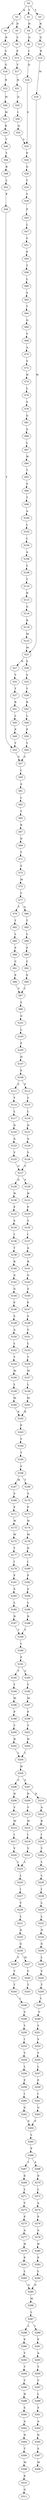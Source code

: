strict digraph  {
	S0 -> S1 [ label = Y ];
	S0 -> S2 [ label = A ];
	S0 -> S3 [ label = T ];
	S1 -> S4 [ label = H ];
	S2 -> S5 [ label = D ];
	S2 -> S6 [ label = C ];
	S3 -> S7 [ label = R ];
	S4 -> S8 [ label = Q ];
	S5 -> S9 [ label = C ];
	S6 -> S10 [ label = R ];
	S7 -> S11 [ label = G ];
	S8 -> S12 [ label = I ];
	S9 -> S13 [ label = F ];
	S10 -> S14 [ label = S ];
	S11 -> S15 [ label = R ];
	S12 -> S16 [ label = Q ];
	S13 -> S17 [ label = Y ];
	S14 -> S18 [ label = G ];
	S15 -> S19 [ label = M ];
	S16 -> S20 [ label = S ];
	S17 -> S21 [ label = H ];
	S18 -> S22 [ label = N ];
	S19 -> S23 [ label = M ];
	S20 -> S24 [ label = P ];
	S21 -> S25 [ label = Q ];
	S22 -> S26 [ label = M ];
	S23 -> S27 [ label = N ];
	S23 -> S28 [ label = S ];
	S24 -> S29 [ label = G ];
	S25 -> S30 [ label = I ];
	S26 -> S31 [ label = M ];
	S27 -> S32 [ label = T ];
	S28 -> S33 [ label = S ];
	S29 -> S34 [ label = C ];
	S30 -> S35 [ label = Q ];
	S31 -> S36 [ label = R ];
	S32 -> S37 [ label = Y ];
	S33 -> S38 [ label = Y ];
	S34 -> S39 [ label = Y ];
	S35 -> S20 [ label = S ];
	S36 -> S40 [ label = T ];
	S37 -> S41 [ label = R ];
	S38 -> S42 [ label = R ];
	S39 -> S43 [ label = P ];
	S40 -> S44 [ label = Y ];
	S41 -> S45 [ label = L ];
	S42 -> S46 [ label = L ];
	S43 -> S47 [ label = L ];
	S44 -> S48 [ label = R ];
	S45 -> S49 [ label = P ];
	S46 -> S50 [ label = P ];
	S47 -> S51 [ label = C ];
	S48 -> S52 [ label = L ];
	S49 -> S53 [ label = Y ];
	S50 -> S54 [ label = Y ];
	S51 -> S55 [ label = F ];
	S52 -> S56 [ label = P ];
	S53 -> S57 [ label = S ];
	S54 -> S57 [ label = S ];
	S55 -> S58 [ label = T ];
	S56 -> S53 [ label = Y ];
	S57 -> S59 [ label = I ];
	S58 -> S60 [ label = L ];
	S59 -> S61 [ label = A ];
	S60 -> S62 [ label = S ];
	S61 -> S63 [ label = L ];
	S62 -> S64 [ label = T ];
	S63 -> S65 [ label = Y ];
	S64 -> S66 [ label = Q ];
	S65 -> S67 [ label = R ];
	S66 -> S68 [ label = V ];
	S67 -> S69 [ label = D ];
	S68 -> S70 [ label = A ];
	S69 -> S71 [ label = Y ];
	S70 -> S72 [ label = S ];
	S71 -> S73 [ label = S ];
	S72 -> S74 [ label = H ];
	S73 -> S75 [ label = M ];
	S74 -> S76 [ label = L ];
	S75 -> S77 [ label = V ];
	S76 -> S78 [ label = S ];
	S77 -> S79 [ label = T ];
	S77 -> S80 [ label = A ];
	S78 -> S81 [ label = G ];
	S79 -> S82 [ label = Y ];
	S80 -> S83 [ label = Y ];
	S81 -> S84 [ label = S ];
	S82 -> S85 [ label = L ];
	S83 -> S86 [ label = L ];
	S84 -> S87 [ label = L ];
	S85 -> S88 [ label = F ];
	S86 -> S89 [ label = F ];
	S87 -> S90 [ label = W ];
	S88 -> S91 [ label = C ];
	S89 -> S92 [ label = C ];
	S90 -> S93 [ label = T ];
	S91 -> S94 [ label = E ];
	S92 -> S95 [ label = E ];
	S93 -> S96 [ label = S ];
	S94 -> S97 [ label = T ];
	S95 -> S97 [ label = T ];
	S96 -> S98 [ label = T ];
	S97 -> S99 [ label = S ];
	S98 -> S100 [ label = A ];
	S99 -> S101 [ label = G ];
	S100 -> S102 [ label = L ];
	S101 -> S103 [ label = L ];
	S102 -> S104 [ label = L ];
	S103 -> S105 [ label = F ];
	S104 -> S106 [ label = A ];
	S105 -> S107 [ label = H ];
	S106 -> S108 [ label = C ];
	S107 -> S109 [ label = F ];
	S108 -> S110 [ label = T ];
	S109 -> S111 [ label = S ];
	S109 -> S112 [ label = F ];
	S110 -> S113 [ label = R ];
	S111 -> S114 [ label = Y ];
	S112 -> S115 [ label = Y ];
	S113 -> S116 [ label = G ];
	S114 -> S117 [ label = L ];
	S115 -> S118 [ label = L ];
	S116 -> S119 [ label = R ];
	S117 -> S120 [ label = Q ];
	S118 -> S121 [ label = Q ];
	S119 -> S122 [ label = M ];
	S120 -> S123 [ label = A ];
	S121 -> S124 [ label = A ];
	S122 -> S23 [ label = M ];
	S123 -> S125 [ label = V ];
	S124 -> S126 [ label = V ];
	S125 -> S127 [ label = C ];
	S126 -> S127 [ label = C ];
	S127 -> S128 [ label = G ];
	S127 -> S129 [ label = S ];
	S128 -> S130 [ label = H ];
	S129 -> S131 [ label = H ];
	S130 -> S132 [ label = F ];
	S131 -> S133 [ label = F ];
	S132 -> S134 [ label = S ];
	S133 -> S135 [ label = S ];
	S134 -> S136 [ label = I ];
	S135 -> S137 [ label = I ];
	S136 -> S138 [ label = T ];
	S137 -> S139 [ label = A ];
	S138 -> S140 [ label = R ];
	S139 -> S141 [ label = R ];
	S140 -> S142 [ label = G ];
	S141 -> S143 [ label = G ];
	S142 -> S144 [ label = G ];
	S143 -> S145 [ label = S ];
	S144 -> S146 [ label = P ];
	S145 -> S147 [ label = P ];
	S146 -> S148 [ label = S ];
	S147 -> S149 [ label = S ];
	S148 -> S150 [ label = A ];
	S149 -> S151 [ label = V ];
	S150 -> S152 [ label = L ];
	S151 -> S153 [ label = L ];
	S152 -> S154 [ label = T ];
	S153 -> S155 [ label = T ];
	S154 -> S156 [ label = M ];
	S155 -> S157 [ label = M ];
	S156 -> S158 [ label = L ];
	S157 -> S159 [ label = L ];
	S158 -> S160 [ label = M ];
	S159 -> S161 [ label = M ];
	S160 -> S162 [ label = K ];
	S161 -> S162 [ label = K ];
	S162 -> S163 [ label = P ];
	S163 -> S164 [ label = V ];
	S164 -> S165 [ label = T ];
	S165 -> S166 [ label = V ];
	S166 -> S167 [ label = M ];
	S166 -> S168 [ label = T ];
	S167 -> S169 [ label = S ];
	S168 -> S170 [ label = S ];
	S169 -> S171 [ label = F ];
	S170 -> S172 [ label = F ];
	S171 -> S173 [ label = W ];
	S172 -> S174 [ label = W ];
	S173 -> S175 [ label = M ];
	S174 -> S176 [ label = M ];
	S175 -> S177 [ label = Y ];
	S176 -> S178 [ label = D ];
	S177 -> S179 [ label = I ];
	S178 -> S180 [ label = I ];
	S179 -> S181 [ label = F ];
	S180 -> S182 [ label = F ];
	S181 -> S183 [ label = S ];
	S182 -> S184 [ label = S ];
	S183 -> S185 [ label = L ];
	S184 -> S186 [ label = L ];
	S185 -> S187 [ label = N ];
	S186 -> S188 [ label = N ];
	S187 -> S189 [ label = T ];
	S188 -> S189 [ label = T ];
	S189 -> S190 [ label = L ];
	S190 -> S191 [ label = F ];
	S191 -> S192 [ label = Y ];
	S191 -> S193 [ label = S ];
	S192 -> S194 [ label = Y ];
	S193 -> S195 [ label = Y ];
	S194 -> S196 [ label = M ];
	S195 -> S197 [ label = M ];
	S196 -> S198 [ label = P ];
	S197 -> S199 [ label = P ];
	S198 -> S200 [ label = T ];
	S199 -> S201 [ label = T ];
	S200 -> S202 [ label = H ];
	S201 -> S203 [ label = H ];
	S202 -> S204 [ label = L ];
	S203 -> S204 [ label = L ];
	S204 -> S205 [ label = H ];
	S205 -> S206 [ label = C ];
	S205 -> S207 [ label = S ];
	S206 -> S208 [ label = N ];
	S207 -> S209 [ label = N ];
	S207 -> S210 [ label = D ];
	S208 -> S211 [ label = V ];
	S209 -> S212 [ label = V ];
	S210 -> S213 [ label = A ];
	S211 -> S214 [ label = M ];
	S212 -> S215 [ label = M ];
	S213 -> S216 [ label = R ];
	S214 -> S217 [ label = I ];
	S215 -> S218 [ label = I ];
	S216 -> S219 [ label = I ];
	S217 -> S220 [ label = V ];
	S218 -> S221 [ label = V ];
	S219 -> S222 [ label = V ];
	S220 -> S223 [ label = L ];
	S221 -> S223 [ label = L ];
	S222 -> S224 [ label = L ];
	S223 -> S225 [ label = L ];
	S224 -> S226 [ label = L ];
	S225 -> S227 [ label = I ];
	S226 -> S228 [ label = I ];
	S227 -> S229 [ label = V ];
	S228 -> S230 [ label = L ];
	S229 -> S231 [ label = L ];
	S230 -> S232 [ label = L ];
	S231 -> S233 [ label = N ];
	S232 -> S234 [ label = N ];
	S233 -> S235 [ label = G ];
	S234 -> S236 [ label = G ];
	S235 -> S237 [ label = M ];
	S235 -> S238 [ label = V ];
	S236 -> S239 [ label = L ];
	S237 -> S240 [ label = V ];
	S238 -> S241 [ label = V ];
	S239 -> S242 [ label = V ];
	S240 -> S243 [ label = T ];
	S241 -> S244 [ label = T ];
	S242 -> S245 [ label = T ];
	S244 -> S246 [ label = L ];
	S245 -> S247 [ label = L ];
	S246 -> S248 [ label = V ];
	S247 -> S249 [ label = V ];
	S248 -> S250 [ label = Y ];
	S249 -> S251 [ label = Y ];
	S250 -> S252 [ label = I ];
	S251 -> S253 [ label = V ];
	S252 -> S254 [ label = V ];
	S253 -> S255 [ label = V ];
	S254 -> S256 [ label = L ];
	S255 -> S257 [ label = L ];
	S256 -> S258 [ label = F ];
	S257 -> S259 [ label = F ];
	S258 -> S260 [ label = I ];
	S259 -> S261 [ label = I ];
	S260 -> S262 [ label = G ];
	S261 -> S263 [ label = G ];
	S262 -> S264 [ label = F ];
	S263 -> S264 [ label = F ];
	S264 -> S265 [ label = L ];
	S265 -> S266 [ label = P ];
	S266 -> S267 [ label = I ];
	S266 -> S268 [ label = A ];
	S267 -> S269 [ label = D ];
	S268 -> S270 [ label = D ];
	S269 -> S271 [ label = L ];
	S270 -> S272 [ label = L ];
	S271 -> S273 [ label = V ];
	S272 -> S274 [ label = A ];
	S273 -> S275 [ label = P ];
	S274 -> S276 [ label = P ];
	S275 -> S277 [ label = A ];
	S276 -> S278 [ label = A ];
	S277 -> S279 [ label = H ];
	S278 -> S280 [ label = H ];
	S279 -> S281 [ label = P ];
	S280 -> S282 [ label = P ];
	S281 -> S283 [ label = L ];
	S282 -> S284 [ label = L ];
	S283 -> S285 [ label = G ];
	S284 -> S285 [ label = G ];
	S285 -> S286 [ label = M ];
	S286 -> S287 [ label = L ];
	S287 -> S288 [ label = L ];
	S287 -> S289 [ label = I ];
	S288 -> S290 [ label = F ];
	S289 -> S291 [ label = F ];
	S290 -> S292 [ label = T ];
	S291 -> S293 [ label = A ];
	S292 -> S294 [ label = T ];
	S293 -> S295 [ label = T ];
	S294 -> S296 [ label = V ];
	S295 -> S297 [ label = V ];
	S296 -> S298 [ label = H ];
	S297 -> S299 [ label = L ];
	S298 -> S300 [ label = S ];
	S299 -> S301 [ label = S ];
	S300 -> S302 [ label = A ];
	S301 -> S303 [ label = A ];
	S302 -> S304 [ label = N ];
	S303 -> S305 [ label = N ];
	S304 -> S306 [ label = T ];
	S305 -> S307 [ label = S ];
	S306 -> S308 [ label = M ];
	S307 -> S309 [ label = M ];
	S308 -> S310 [ label = E ];
	S310 -> S311 [ label = G ];
}
